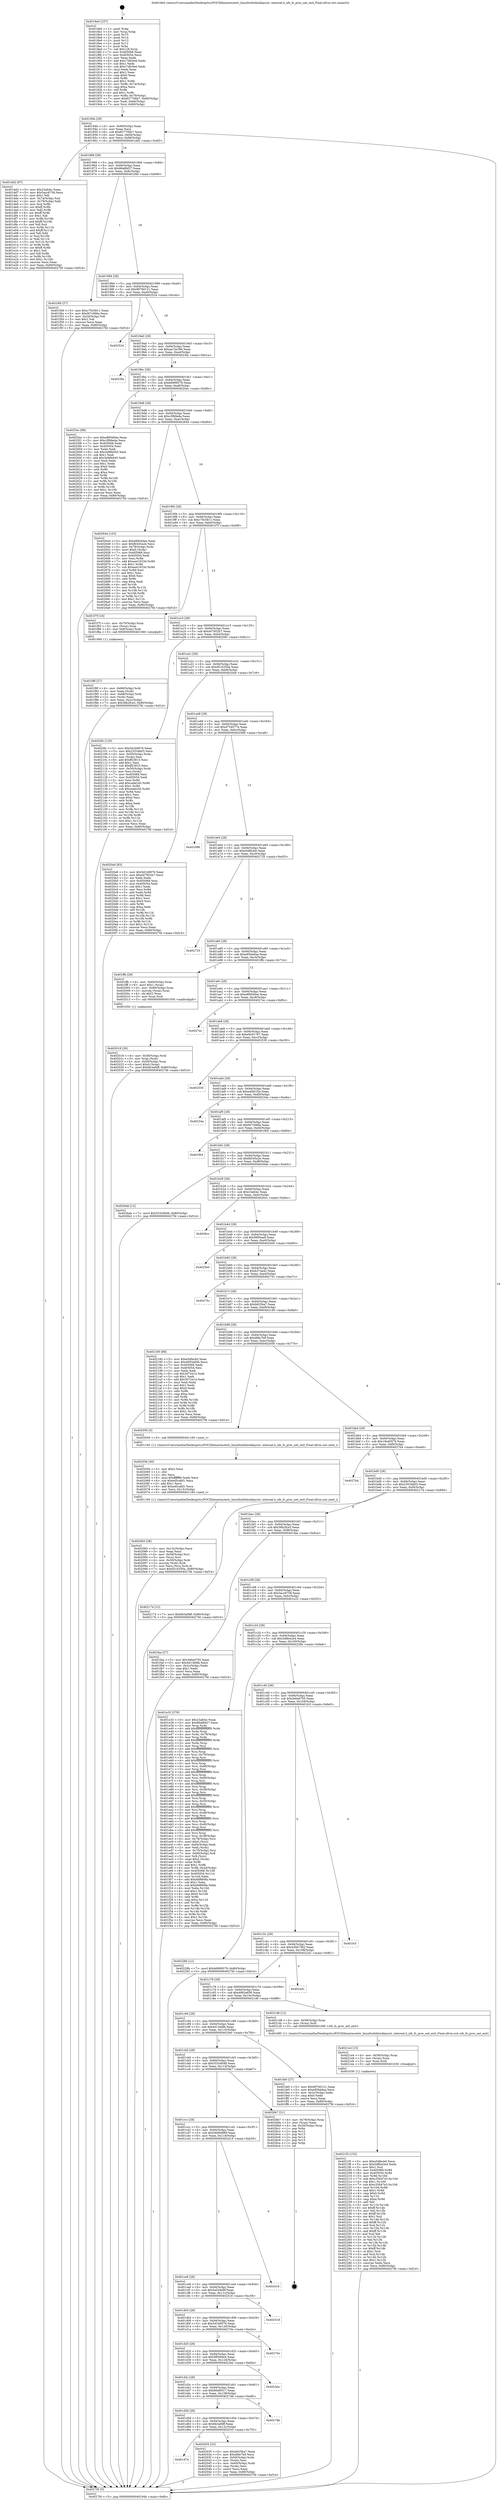 digraph "0x4018e0" {
  label = "0x4018e0 (/mnt/c/Users/mathe/Desktop/tcc/POCII/binaries/extr_linuxfsnfsblocklayout..internal.h_nfs_fs_proc_net_exit_Final-ollvm.out::main(0))"
  labelloc = "t"
  node[shape=record]

  Entry [label="",width=0.3,height=0.3,shape=circle,fillcolor=black,style=filled]
  "0x40194b" [label="{
     0x40194b [29]\l
     | [instrs]\l
     &nbsp;&nbsp;0x40194b \<+3\>: mov -0x80(%rbp),%eax\l
     &nbsp;&nbsp;0x40194e \<+2\>: mov %eax,%ecx\l
     &nbsp;&nbsp;0x401950 \<+6\>: sub $0x82770bb7,%ecx\l
     &nbsp;&nbsp;0x401956 \<+6\>: mov %eax,-0x94(%rbp)\l
     &nbsp;&nbsp;0x40195c \<+6\>: mov %ecx,-0x98(%rbp)\l
     &nbsp;&nbsp;0x401962 \<+6\>: je 0000000000401dd2 \<main+0x4f2\>\l
  }"]
  "0x401dd2" [label="{
     0x401dd2 [97]\l
     | [instrs]\l
     &nbsp;&nbsp;0x401dd2 \<+5\>: mov $0x23afcbc,%eax\l
     &nbsp;&nbsp;0x401dd7 \<+5\>: mov $0x3acc6758,%ecx\l
     &nbsp;&nbsp;0x401ddc \<+2\>: mov $0x1,%dl\l
     &nbsp;&nbsp;0x401dde \<+4\>: mov -0x7a(%rbp),%sil\l
     &nbsp;&nbsp;0x401de2 \<+4\>: mov -0x79(%rbp),%dil\l
     &nbsp;&nbsp;0x401de6 \<+3\>: mov %sil,%r8b\l
     &nbsp;&nbsp;0x401de9 \<+4\>: xor $0xff,%r8b\l
     &nbsp;&nbsp;0x401ded \<+3\>: mov %dil,%r9b\l
     &nbsp;&nbsp;0x401df0 \<+4\>: xor $0xff,%r9b\l
     &nbsp;&nbsp;0x401df4 \<+3\>: xor $0x1,%dl\l
     &nbsp;&nbsp;0x401df7 \<+3\>: mov %r8b,%r10b\l
     &nbsp;&nbsp;0x401dfa \<+4\>: and $0xff,%r10b\l
     &nbsp;&nbsp;0x401dfe \<+3\>: and %dl,%sil\l
     &nbsp;&nbsp;0x401e01 \<+3\>: mov %r9b,%r11b\l
     &nbsp;&nbsp;0x401e04 \<+4\>: and $0xff,%r11b\l
     &nbsp;&nbsp;0x401e08 \<+3\>: and %dl,%dil\l
     &nbsp;&nbsp;0x401e0b \<+3\>: or %sil,%r10b\l
     &nbsp;&nbsp;0x401e0e \<+3\>: or %dil,%r11b\l
     &nbsp;&nbsp;0x401e11 \<+3\>: xor %r11b,%r10b\l
     &nbsp;&nbsp;0x401e14 \<+3\>: or %r9b,%r8b\l
     &nbsp;&nbsp;0x401e17 \<+4\>: xor $0xff,%r8b\l
     &nbsp;&nbsp;0x401e1b \<+3\>: or $0x1,%dl\l
     &nbsp;&nbsp;0x401e1e \<+3\>: and %dl,%r8b\l
     &nbsp;&nbsp;0x401e21 \<+3\>: or %r8b,%r10b\l
     &nbsp;&nbsp;0x401e24 \<+4\>: test $0x1,%r10b\l
     &nbsp;&nbsp;0x401e28 \<+3\>: cmovne %ecx,%eax\l
     &nbsp;&nbsp;0x401e2b \<+3\>: mov %eax,-0x80(%rbp)\l
     &nbsp;&nbsp;0x401e2e \<+5\>: jmp 00000000004027fd \<main+0xf1d\>\l
  }"]
  "0x401968" [label="{
     0x401968 [28]\l
     | [instrs]\l
     &nbsp;&nbsp;0x401968 \<+5\>: jmp 000000000040196d \<main+0x8d\>\l
     &nbsp;&nbsp;0x40196d \<+6\>: mov -0x94(%rbp),%eax\l
     &nbsp;&nbsp;0x401973 \<+5\>: sub $0x86af6d27,%eax\l
     &nbsp;&nbsp;0x401978 \<+6\>: mov %eax,-0x9c(%rbp)\l
     &nbsp;&nbsp;0x40197e \<+6\>: je 0000000000401f49 \<main+0x669\>\l
  }"]
  "0x4027fd" [label="{
     0x4027fd [5]\l
     | [instrs]\l
     &nbsp;&nbsp;0x4027fd \<+5\>: jmp 000000000040194b \<main+0x6b\>\l
  }"]
  "0x4018e0" [label="{
     0x4018e0 [107]\l
     | [instrs]\l
     &nbsp;&nbsp;0x4018e0 \<+1\>: push %rbp\l
     &nbsp;&nbsp;0x4018e1 \<+3\>: mov %rsp,%rbp\l
     &nbsp;&nbsp;0x4018e4 \<+2\>: push %r15\l
     &nbsp;&nbsp;0x4018e6 \<+2\>: push %r14\l
     &nbsp;&nbsp;0x4018e8 \<+2\>: push %r13\l
     &nbsp;&nbsp;0x4018ea \<+2\>: push %r12\l
     &nbsp;&nbsp;0x4018ec \<+1\>: push %rbx\l
     &nbsp;&nbsp;0x4018ed \<+7\>: sub $0x128,%rsp\l
     &nbsp;&nbsp;0x4018f4 \<+7\>: mov 0x405068,%eax\l
     &nbsp;&nbsp;0x4018fb \<+7\>: mov 0x405054,%ecx\l
     &nbsp;&nbsp;0x401902 \<+2\>: mov %eax,%edx\l
     &nbsp;&nbsp;0x401904 \<+6\>: add $0xc7dfc0ed,%edx\l
     &nbsp;&nbsp;0x40190a \<+3\>: sub $0x1,%edx\l
     &nbsp;&nbsp;0x40190d \<+6\>: sub $0xc7dfc0ed,%edx\l
     &nbsp;&nbsp;0x401913 \<+3\>: imul %edx,%eax\l
     &nbsp;&nbsp;0x401916 \<+3\>: and $0x1,%eax\l
     &nbsp;&nbsp;0x401919 \<+3\>: cmp $0x0,%eax\l
     &nbsp;&nbsp;0x40191c \<+4\>: sete %r8b\l
     &nbsp;&nbsp;0x401920 \<+4\>: and $0x1,%r8b\l
     &nbsp;&nbsp;0x401924 \<+4\>: mov %r8b,-0x7a(%rbp)\l
     &nbsp;&nbsp;0x401928 \<+3\>: cmp $0xa,%ecx\l
     &nbsp;&nbsp;0x40192b \<+4\>: setl %r8b\l
     &nbsp;&nbsp;0x40192f \<+4\>: and $0x1,%r8b\l
     &nbsp;&nbsp;0x401933 \<+4\>: mov %r8b,-0x79(%rbp)\l
     &nbsp;&nbsp;0x401937 \<+7\>: movl $0x82770bb7,-0x80(%rbp)\l
     &nbsp;&nbsp;0x40193e \<+6\>: mov %edi,-0x84(%rbp)\l
     &nbsp;&nbsp;0x401944 \<+7\>: mov %rsi,-0x90(%rbp)\l
  }"]
  Exit [label="",width=0.3,height=0.3,shape=circle,fillcolor=black,style=filled,peripheries=2]
  "0x401f49" [label="{
     0x401f49 [27]\l
     | [instrs]\l
     &nbsp;&nbsp;0x401f49 \<+5\>: mov $0xc70c5811,%eax\l
     &nbsp;&nbsp;0x401f4e \<+5\>: mov $0xf47c066a,%ecx\l
     &nbsp;&nbsp;0x401f53 \<+3\>: mov -0x2d(%rbp),%dl\l
     &nbsp;&nbsp;0x401f56 \<+3\>: test $0x1,%dl\l
     &nbsp;&nbsp;0x401f59 \<+3\>: cmovne %ecx,%eax\l
     &nbsp;&nbsp;0x401f5c \<+3\>: mov %eax,-0x80(%rbp)\l
     &nbsp;&nbsp;0x401f5f \<+5\>: jmp 00000000004027fd \<main+0xf1d\>\l
  }"]
  "0x401984" [label="{
     0x401984 [28]\l
     | [instrs]\l
     &nbsp;&nbsp;0x401984 \<+5\>: jmp 0000000000401989 \<main+0xa9\>\l
     &nbsp;&nbsp;0x401989 \<+6\>: mov -0x94(%rbp),%eax\l
     &nbsp;&nbsp;0x40198f \<+5\>: sub $0x99760121,%eax\l
     &nbsp;&nbsp;0x401994 \<+6\>: mov %eax,-0xa0(%rbp)\l
     &nbsp;&nbsp;0x40199a \<+6\>: je 0000000000402524 \<main+0xc44\>\l
  }"]
  "0x4021f3" [label="{
     0x4021f3 [152]\l
     | [instrs]\l
     &nbsp;&nbsp;0x4021f3 \<+5\>: mov $0xe5dfecb0,%ecx\l
     &nbsp;&nbsp;0x4021f8 \<+5\>: mov $0x3d8b42e4,%edx\l
     &nbsp;&nbsp;0x4021fd \<+3\>: mov $0x1,%sil\l
     &nbsp;&nbsp;0x402200 \<+8\>: mov 0x405068,%r8d\l
     &nbsp;&nbsp;0x402208 \<+8\>: mov 0x405054,%r9d\l
     &nbsp;&nbsp;0x402210 \<+3\>: mov %r8d,%r10d\l
     &nbsp;&nbsp;0x402213 \<+7\>: add $0xc35647e3,%r10d\l
     &nbsp;&nbsp;0x40221a \<+4\>: sub $0x1,%r10d\l
     &nbsp;&nbsp;0x40221e \<+7\>: sub $0xc35647e3,%r10d\l
     &nbsp;&nbsp;0x402225 \<+4\>: imul %r10d,%r8d\l
     &nbsp;&nbsp;0x402229 \<+4\>: and $0x1,%r8d\l
     &nbsp;&nbsp;0x40222d \<+4\>: cmp $0x0,%r8d\l
     &nbsp;&nbsp;0x402231 \<+4\>: sete %r11b\l
     &nbsp;&nbsp;0x402235 \<+4\>: cmp $0xa,%r9d\l
     &nbsp;&nbsp;0x402239 \<+3\>: setl %bl\l
     &nbsp;&nbsp;0x40223c \<+3\>: mov %r11b,%r14b\l
     &nbsp;&nbsp;0x40223f \<+4\>: xor $0xff,%r14b\l
     &nbsp;&nbsp;0x402243 \<+3\>: mov %bl,%r15b\l
     &nbsp;&nbsp;0x402246 \<+4\>: xor $0xff,%r15b\l
     &nbsp;&nbsp;0x40224a \<+4\>: xor $0x1,%sil\l
     &nbsp;&nbsp;0x40224e \<+3\>: mov %r14b,%r12b\l
     &nbsp;&nbsp;0x402251 \<+4\>: and $0xff,%r12b\l
     &nbsp;&nbsp;0x402255 \<+3\>: and %sil,%r11b\l
     &nbsp;&nbsp;0x402258 \<+3\>: mov %r15b,%r13b\l
     &nbsp;&nbsp;0x40225b \<+4\>: and $0xff,%r13b\l
     &nbsp;&nbsp;0x40225f \<+3\>: and %sil,%bl\l
     &nbsp;&nbsp;0x402262 \<+3\>: or %r11b,%r12b\l
     &nbsp;&nbsp;0x402265 \<+3\>: or %bl,%r13b\l
     &nbsp;&nbsp;0x402268 \<+3\>: xor %r13b,%r12b\l
     &nbsp;&nbsp;0x40226b \<+3\>: or %r15b,%r14b\l
     &nbsp;&nbsp;0x40226e \<+4\>: xor $0xff,%r14b\l
     &nbsp;&nbsp;0x402272 \<+4\>: or $0x1,%sil\l
     &nbsp;&nbsp;0x402276 \<+3\>: and %sil,%r14b\l
     &nbsp;&nbsp;0x402279 \<+3\>: or %r14b,%r12b\l
     &nbsp;&nbsp;0x40227c \<+4\>: test $0x1,%r12b\l
     &nbsp;&nbsp;0x402280 \<+3\>: cmovne %edx,%ecx\l
     &nbsp;&nbsp;0x402283 \<+3\>: mov %ecx,-0x80(%rbp)\l
     &nbsp;&nbsp;0x402286 \<+5\>: jmp 00000000004027fd \<main+0xf1d\>\l
  }"]
  "0x402524" [label="{
     0x402524\l
  }", style=dashed]
  "0x4019a0" [label="{
     0x4019a0 [28]\l
     | [instrs]\l
     &nbsp;&nbsp;0x4019a0 \<+5\>: jmp 00000000004019a5 \<main+0xc5\>\l
     &nbsp;&nbsp;0x4019a5 \<+6\>: mov -0x94(%rbp),%eax\l
     &nbsp;&nbsp;0x4019ab \<+5\>: sub $0xaa15e39d,%eax\l
     &nbsp;&nbsp;0x4019b0 \<+6\>: mov %eax,-0xa4(%rbp)\l
     &nbsp;&nbsp;0x4019b6 \<+6\>: je 00000000004023fa \<main+0xb1a\>\l
  }"]
  "0x4021e4" [label="{
     0x4021e4 [15]\l
     | [instrs]\l
     &nbsp;&nbsp;0x4021e4 \<+4\>: mov -0x58(%rbp),%rax\l
     &nbsp;&nbsp;0x4021e8 \<+3\>: mov (%rax),%rax\l
     &nbsp;&nbsp;0x4021eb \<+3\>: mov %rax,%rdi\l
     &nbsp;&nbsp;0x4021ee \<+5\>: call 0000000000401030 \<free@plt\>\l
     | [calls]\l
     &nbsp;&nbsp;0x401030 \{1\} (unknown)\l
  }"]
  "0x4023fa" [label="{
     0x4023fa\l
  }", style=dashed]
  "0x4019bc" [label="{
     0x4019bc [28]\l
     | [instrs]\l
     &nbsp;&nbsp;0x4019bc \<+5\>: jmp 00000000004019c1 \<main+0xe1\>\l
     &nbsp;&nbsp;0x4019c1 \<+6\>: mov -0x94(%rbp),%eax\l
     &nbsp;&nbsp;0x4019c7 \<+5\>: sub $0xb6999579,%eax\l
     &nbsp;&nbsp;0x4019cc \<+6\>: mov %eax,-0xa8(%rbp)\l
     &nbsp;&nbsp;0x4019d2 \<+6\>: je 00000000004025ec \<main+0xd0c\>\l
  }"]
  "0x402083" [label="{
     0x402083 [38]\l
     | [instrs]\l
     &nbsp;&nbsp;0x402083 \<+6\>: mov -0x13c(%rbp),%ecx\l
     &nbsp;&nbsp;0x402089 \<+3\>: imul %eax,%ecx\l
     &nbsp;&nbsp;0x40208c \<+4\>: mov -0x58(%rbp),%rsi\l
     &nbsp;&nbsp;0x402090 \<+3\>: mov (%rsi),%rsi\l
     &nbsp;&nbsp;0x402093 \<+4\>: mov -0x50(%rbp),%rdi\l
     &nbsp;&nbsp;0x402097 \<+3\>: movslq (%rdi),%rdi\l
     &nbsp;&nbsp;0x40209a \<+3\>: mov %ecx,(%rsi,%rdi,4)\l
     &nbsp;&nbsp;0x40209d \<+7\>: movl $0xd516350a,-0x80(%rbp)\l
     &nbsp;&nbsp;0x4020a4 \<+5\>: jmp 00000000004027fd \<main+0xf1d\>\l
  }"]
  "0x4025ec" [label="{
     0x4025ec [88]\l
     | [instrs]\l
     &nbsp;&nbsp;0x4025ec \<+5\>: mov $0xe89040ee,%eax\l
     &nbsp;&nbsp;0x4025f1 \<+5\>: mov $0xc3fb9eda,%ecx\l
     &nbsp;&nbsp;0x4025f6 \<+7\>: mov 0x405068,%edx\l
     &nbsp;&nbsp;0x4025fd \<+7\>: mov 0x405054,%esi\l
     &nbsp;&nbsp;0x402604 \<+2\>: mov %edx,%edi\l
     &nbsp;&nbsp;0x402606 \<+6\>: sub $0x3e98b045,%edi\l
     &nbsp;&nbsp;0x40260c \<+3\>: sub $0x1,%edi\l
     &nbsp;&nbsp;0x40260f \<+6\>: add $0x3e98b045,%edi\l
     &nbsp;&nbsp;0x402615 \<+3\>: imul %edi,%edx\l
     &nbsp;&nbsp;0x402618 \<+3\>: and $0x1,%edx\l
     &nbsp;&nbsp;0x40261b \<+3\>: cmp $0x0,%edx\l
     &nbsp;&nbsp;0x40261e \<+4\>: sete %r8b\l
     &nbsp;&nbsp;0x402622 \<+3\>: cmp $0xa,%esi\l
     &nbsp;&nbsp;0x402625 \<+4\>: setl %r9b\l
     &nbsp;&nbsp;0x402629 \<+3\>: mov %r8b,%r10b\l
     &nbsp;&nbsp;0x40262c \<+3\>: and %r9b,%r10b\l
     &nbsp;&nbsp;0x40262f \<+3\>: xor %r9b,%r8b\l
     &nbsp;&nbsp;0x402632 \<+3\>: or %r8b,%r10b\l
     &nbsp;&nbsp;0x402635 \<+4\>: test $0x1,%r10b\l
     &nbsp;&nbsp;0x402639 \<+3\>: cmovne %ecx,%eax\l
     &nbsp;&nbsp;0x40263c \<+3\>: mov %eax,-0x80(%rbp)\l
     &nbsp;&nbsp;0x40263f \<+5\>: jmp 00000000004027fd \<main+0xf1d\>\l
  }"]
  "0x4019d8" [label="{
     0x4019d8 [28]\l
     | [instrs]\l
     &nbsp;&nbsp;0x4019d8 \<+5\>: jmp 00000000004019dd \<main+0xfd\>\l
     &nbsp;&nbsp;0x4019dd \<+6\>: mov -0x94(%rbp),%eax\l
     &nbsp;&nbsp;0x4019e3 \<+5\>: sub $0xc3fb9eda,%eax\l
     &nbsp;&nbsp;0x4019e8 \<+6\>: mov %eax,-0xac(%rbp)\l
     &nbsp;&nbsp;0x4019ee \<+6\>: je 0000000000402644 \<main+0xd64\>\l
  }"]
  "0x40205b" [label="{
     0x40205b [40]\l
     | [instrs]\l
     &nbsp;&nbsp;0x40205b \<+5\>: mov $0x2,%ecx\l
     &nbsp;&nbsp;0x402060 \<+1\>: cltd\l
     &nbsp;&nbsp;0x402061 \<+2\>: idiv %ecx\l
     &nbsp;&nbsp;0x402063 \<+6\>: imul $0xfffffffe,%edx,%ecx\l
     &nbsp;&nbsp;0x402069 \<+6\>: sub $0xed5cabf1,%ecx\l
     &nbsp;&nbsp;0x40206f \<+3\>: add $0x1,%ecx\l
     &nbsp;&nbsp;0x402072 \<+6\>: add $0xed5cabf1,%ecx\l
     &nbsp;&nbsp;0x402078 \<+6\>: mov %ecx,-0x13c(%rbp)\l
     &nbsp;&nbsp;0x40207e \<+5\>: call 0000000000401160 \<next_i\>\l
     | [calls]\l
     &nbsp;&nbsp;0x401160 \{1\} (/mnt/c/Users/mathe/Desktop/tcc/POCII/binaries/extr_linuxfsnfsblocklayout..internal.h_nfs_fs_proc_net_exit_Final-ollvm.out::next_i)\l
  }"]
  "0x402644" [label="{
     0x402644 [103]\l
     | [instrs]\l
     &nbsp;&nbsp;0x402644 \<+5\>: mov $0xe89040ee,%eax\l
     &nbsp;&nbsp;0x402649 \<+5\>: mov $0xfb545a2e,%ecx\l
     &nbsp;&nbsp;0x40264e \<+4\>: mov -0x78(%rbp),%rdx\l
     &nbsp;&nbsp;0x402652 \<+6\>: movl $0x0,(%rdx)\l
     &nbsp;&nbsp;0x402658 \<+7\>: mov 0x405068,%esi\l
     &nbsp;&nbsp;0x40265f \<+7\>: mov 0x405054,%edi\l
     &nbsp;&nbsp;0x402666 \<+3\>: mov %esi,%r8d\l
     &nbsp;&nbsp;0x402669 \<+7\>: add $0xee41633d,%r8d\l
     &nbsp;&nbsp;0x402670 \<+4\>: sub $0x1,%r8d\l
     &nbsp;&nbsp;0x402674 \<+7\>: sub $0xee41633d,%r8d\l
     &nbsp;&nbsp;0x40267b \<+4\>: imul %r8d,%esi\l
     &nbsp;&nbsp;0x40267f \<+3\>: and $0x1,%esi\l
     &nbsp;&nbsp;0x402682 \<+3\>: cmp $0x0,%esi\l
     &nbsp;&nbsp;0x402685 \<+4\>: sete %r9b\l
     &nbsp;&nbsp;0x402689 \<+3\>: cmp $0xa,%edi\l
     &nbsp;&nbsp;0x40268c \<+4\>: setl %r10b\l
     &nbsp;&nbsp;0x402690 \<+3\>: mov %r9b,%r11b\l
     &nbsp;&nbsp;0x402693 \<+3\>: and %r10b,%r11b\l
     &nbsp;&nbsp;0x402696 \<+3\>: xor %r10b,%r9b\l
     &nbsp;&nbsp;0x402699 \<+3\>: or %r9b,%r11b\l
     &nbsp;&nbsp;0x40269c \<+4\>: test $0x1,%r11b\l
     &nbsp;&nbsp;0x4026a0 \<+3\>: cmovne %ecx,%eax\l
     &nbsp;&nbsp;0x4026a3 \<+3\>: mov %eax,-0x80(%rbp)\l
     &nbsp;&nbsp;0x4026a6 \<+5\>: jmp 00000000004027fd \<main+0xf1d\>\l
  }"]
  "0x4019f4" [label="{
     0x4019f4 [28]\l
     | [instrs]\l
     &nbsp;&nbsp;0x4019f4 \<+5\>: jmp 00000000004019f9 \<main+0x119\>\l
     &nbsp;&nbsp;0x4019f9 \<+6\>: mov -0x94(%rbp),%eax\l
     &nbsp;&nbsp;0x4019ff \<+5\>: sub $0xc70c5811,%eax\l
     &nbsp;&nbsp;0x401a04 \<+6\>: mov %eax,-0xb0(%rbp)\l
     &nbsp;&nbsp;0x401a0a \<+6\>: je 0000000000401f7f \<main+0x69f\>\l
  }"]
  "0x401d74" [label="{
     0x401d74\l
  }", style=dashed]
  "0x401f7f" [label="{
     0x401f7f [16]\l
     | [instrs]\l
     &nbsp;&nbsp;0x401f7f \<+4\>: mov -0x70(%rbp),%rax\l
     &nbsp;&nbsp;0x401f83 \<+3\>: mov (%rax),%rax\l
     &nbsp;&nbsp;0x401f86 \<+4\>: mov 0x8(%rax),%rdi\l
     &nbsp;&nbsp;0x401f8a \<+5\>: call 0000000000401060 \<atoi@plt\>\l
     | [calls]\l
     &nbsp;&nbsp;0x401060 \{1\} (unknown)\l
  }"]
  "0x401a10" [label="{
     0x401a10 [28]\l
     | [instrs]\l
     &nbsp;&nbsp;0x401a10 \<+5\>: jmp 0000000000401a15 \<main+0x135\>\l
     &nbsp;&nbsp;0x401a15 \<+6\>: mov -0x94(%rbp),%eax\l
     &nbsp;&nbsp;0x401a1b \<+5\>: sub $0xd47952b7,%eax\l
     &nbsp;&nbsp;0x401a20 \<+6\>: mov %eax,-0xb4(%rbp)\l
     &nbsp;&nbsp;0x401a26 \<+6\>: je 00000000004020fc \<main+0x81c\>\l
  }"]
  "0x402035" [label="{
     0x402035 [33]\l
     | [instrs]\l
     &nbsp;&nbsp;0x402035 \<+5\>: mov $0xb625ba7,%eax\l
     &nbsp;&nbsp;0x40203a \<+5\>: mov $0xdfde7b9,%ecx\l
     &nbsp;&nbsp;0x40203f \<+4\>: mov -0x50(%rbp),%rdx\l
     &nbsp;&nbsp;0x402043 \<+2\>: mov (%rdx),%esi\l
     &nbsp;&nbsp;0x402045 \<+4\>: mov -0x60(%rbp),%rdx\l
     &nbsp;&nbsp;0x402049 \<+2\>: cmp (%rdx),%esi\l
     &nbsp;&nbsp;0x40204b \<+3\>: cmovl %ecx,%eax\l
     &nbsp;&nbsp;0x40204e \<+3\>: mov %eax,-0x80(%rbp)\l
     &nbsp;&nbsp;0x402051 \<+5\>: jmp 00000000004027fd \<main+0xf1d\>\l
  }"]
  "0x4020fc" [label="{
     0x4020fc [120]\l
     | [instrs]\l
     &nbsp;&nbsp;0x4020fc \<+5\>: mov $0x5d1b9976,%eax\l
     &nbsp;&nbsp;0x402101 \<+5\>: mov $0x23534b03,%ecx\l
     &nbsp;&nbsp;0x402106 \<+4\>: mov -0x50(%rbp),%rdx\l
     &nbsp;&nbsp;0x40210a \<+2\>: mov (%rdx),%esi\l
     &nbsp;&nbsp;0x40210c \<+6\>: add $0xff23815,%esi\l
     &nbsp;&nbsp;0x402112 \<+3\>: add $0x1,%esi\l
     &nbsp;&nbsp;0x402115 \<+6\>: sub $0xff23815,%esi\l
     &nbsp;&nbsp;0x40211b \<+4\>: mov -0x50(%rbp),%rdx\l
     &nbsp;&nbsp;0x40211f \<+2\>: mov %esi,(%rdx)\l
     &nbsp;&nbsp;0x402121 \<+7\>: mov 0x405068,%esi\l
     &nbsp;&nbsp;0x402128 \<+7\>: mov 0x405054,%edi\l
     &nbsp;&nbsp;0x40212f \<+3\>: mov %esi,%r8d\l
     &nbsp;&nbsp;0x402132 \<+7\>: add $0xcede245,%r8d\l
     &nbsp;&nbsp;0x402139 \<+4\>: sub $0x1,%r8d\l
     &nbsp;&nbsp;0x40213d \<+7\>: sub $0xcede245,%r8d\l
     &nbsp;&nbsp;0x402144 \<+4\>: imul %r8d,%esi\l
     &nbsp;&nbsp;0x402148 \<+3\>: and $0x1,%esi\l
     &nbsp;&nbsp;0x40214b \<+3\>: cmp $0x0,%esi\l
     &nbsp;&nbsp;0x40214e \<+4\>: sete %r9b\l
     &nbsp;&nbsp;0x402152 \<+3\>: cmp $0xa,%edi\l
     &nbsp;&nbsp;0x402155 \<+4\>: setl %r10b\l
     &nbsp;&nbsp;0x402159 \<+3\>: mov %r9b,%r11b\l
     &nbsp;&nbsp;0x40215c \<+3\>: and %r10b,%r11b\l
     &nbsp;&nbsp;0x40215f \<+3\>: xor %r10b,%r9b\l
     &nbsp;&nbsp;0x402162 \<+3\>: or %r9b,%r11b\l
     &nbsp;&nbsp;0x402165 \<+4\>: test $0x1,%r11b\l
     &nbsp;&nbsp;0x402169 \<+3\>: cmovne %ecx,%eax\l
     &nbsp;&nbsp;0x40216c \<+3\>: mov %eax,-0x80(%rbp)\l
     &nbsp;&nbsp;0x40216f \<+5\>: jmp 00000000004027fd \<main+0xf1d\>\l
  }"]
  "0x401a2c" [label="{
     0x401a2c [28]\l
     | [instrs]\l
     &nbsp;&nbsp;0x401a2c \<+5\>: jmp 0000000000401a31 \<main+0x151\>\l
     &nbsp;&nbsp;0x401a31 \<+6\>: mov -0x94(%rbp),%eax\l
     &nbsp;&nbsp;0x401a37 \<+5\>: sub $0xd516350a,%eax\l
     &nbsp;&nbsp;0x401a3c \<+6\>: mov %eax,-0xb8(%rbp)\l
     &nbsp;&nbsp;0x401a42 \<+6\>: je 00000000004020a9 \<main+0x7c9\>\l
  }"]
  "0x401d58" [label="{
     0x401d58 [28]\l
     | [instrs]\l
     &nbsp;&nbsp;0x401d58 \<+5\>: jmp 0000000000401d5d \<main+0x47d\>\l
     &nbsp;&nbsp;0x401d5d \<+6\>: mov -0x94(%rbp),%eax\l
     &nbsp;&nbsp;0x401d63 \<+5\>: sub $0x6b3af4ff,%eax\l
     &nbsp;&nbsp;0x401d68 \<+6\>: mov %eax,-0x12c(%rbp)\l
     &nbsp;&nbsp;0x401d6e \<+6\>: je 0000000000402035 \<main+0x755\>\l
  }"]
  "0x4020a9" [label="{
     0x4020a9 [83]\l
     | [instrs]\l
     &nbsp;&nbsp;0x4020a9 \<+5\>: mov $0x5d1b9976,%eax\l
     &nbsp;&nbsp;0x4020ae \<+5\>: mov $0xd47952b7,%ecx\l
     &nbsp;&nbsp;0x4020b3 \<+2\>: xor %edx,%edx\l
     &nbsp;&nbsp;0x4020b5 \<+7\>: mov 0x405068,%esi\l
     &nbsp;&nbsp;0x4020bc \<+7\>: mov 0x405054,%edi\l
     &nbsp;&nbsp;0x4020c3 \<+3\>: sub $0x1,%edx\l
     &nbsp;&nbsp;0x4020c6 \<+3\>: mov %esi,%r8d\l
     &nbsp;&nbsp;0x4020c9 \<+3\>: add %edx,%r8d\l
     &nbsp;&nbsp;0x4020cc \<+4\>: imul %r8d,%esi\l
     &nbsp;&nbsp;0x4020d0 \<+3\>: and $0x1,%esi\l
     &nbsp;&nbsp;0x4020d3 \<+3\>: cmp $0x0,%esi\l
     &nbsp;&nbsp;0x4020d6 \<+4\>: sete %r9b\l
     &nbsp;&nbsp;0x4020da \<+3\>: cmp $0xa,%edi\l
     &nbsp;&nbsp;0x4020dd \<+4\>: setl %r10b\l
     &nbsp;&nbsp;0x4020e1 \<+3\>: mov %r9b,%r11b\l
     &nbsp;&nbsp;0x4020e4 \<+3\>: and %r10b,%r11b\l
     &nbsp;&nbsp;0x4020e7 \<+3\>: xor %r10b,%r9b\l
     &nbsp;&nbsp;0x4020ea \<+3\>: or %r9b,%r11b\l
     &nbsp;&nbsp;0x4020ed \<+4\>: test $0x1,%r11b\l
     &nbsp;&nbsp;0x4020f1 \<+3\>: cmovne %ecx,%eax\l
     &nbsp;&nbsp;0x4020f4 \<+3\>: mov %eax,-0x80(%rbp)\l
     &nbsp;&nbsp;0x4020f7 \<+5\>: jmp 00000000004027fd \<main+0xf1d\>\l
  }"]
  "0x401a48" [label="{
     0x401a48 [28]\l
     | [instrs]\l
     &nbsp;&nbsp;0x401a48 \<+5\>: jmp 0000000000401a4d \<main+0x16d\>\l
     &nbsp;&nbsp;0x401a4d \<+6\>: mov -0x94(%rbp),%eax\l
     &nbsp;&nbsp;0x401a53 \<+5\>: sub $0xd754077e,%eax\l
     &nbsp;&nbsp;0x401a58 \<+6\>: mov %eax,-0xbc(%rbp)\l
     &nbsp;&nbsp;0x401a5e \<+6\>: je 0000000000402588 \<main+0xca8\>\l
  }"]
  "0x4027db" [label="{
     0x4027db\l
  }", style=dashed]
  "0x402588" [label="{
     0x402588\l
  }", style=dashed]
  "0x401a64" [label="{
     0x401a64 [28]\l
     | [instrs]\l
     &nbsp;&nbsp;0x401a64 \<+5\>: jmp 0000000000401a69 \<main+0x189\>\l
     &nbsp;&nbsp;0x401a69 \<+6\>: mov -0x94(%rbp),%eax\l
     &nbsp;&nbsp;0x401a6f \<+5\>: sub $0xe5dfecb0,%eax\l
     &nbsp;&nbsp;0x401a74 \<+6\>: mov %eax,-0xc0(%rbp)\l
     &nbsp;&nbsp;0x401a7a \<+6\>: je 0000000000402735 \<main+0xe55\>\l
  }"]
  "0x401d3c" [label="{
     0x401d3c [28]\l
     | [instrs]\l
     &nbsp;&nbsp;0x401d3c \<+5\>: jmp 0000000000401d41 \<main+0x461\>\l
     &nbsp;&nbsp;0x401d41 \<+6\>: mov -0x94(%rbp),%eax\l
     &nbsp;&nbsp;0x401d47 \<+5\>: sub $0x66ef0017,%eax\l
     &nbsp;&nbsp;0x401d4c \<+6\>: mov %eax,-0x128(%rbp)\l
     &nbsp;&nbsp;0x401d52 \<+6\>: je 00000000004027db \<main+0xefb\>\l
  }"]
  "0x402735" [label="{
     0x402735\l
  }", style=dashed]
  "0x401a80" [label="{
     0x401a80 [28]\l
     | [instrs]\l
     &nbsp;&nbsp;0x401a80 \<+5\>: jmp 0000000000401a85 \<main+0x1a5\>\l
     &nbsp;&nbsp;0x401a85 \<+6\>: mov -0x94(%rbp),%eax\l
     &nbsp;&nbsp;0x401a8b \<+5\>: sub $0xe85bd4aa,%eax\l
     &nbsp;&nbsp;0x401a90 \<+6\>: mov %eax,-0xc4(%rbp)\l
     &nbsp;&nbsp;0x401a96 \<+6\>: je 0000000000401ffb \<main+0x71b\>\l
  }"]
  "0x4023ee" [label="{
     0x4023ee\l
  }", style=dashed]
  "0x401ffb" [label="{
     0x401ffb [29]\l
     | [instrs]\l
     &nbsp;&nbsp;0x401ffb \<+4\>: mov -0x60(%rbp),%rax\l
     &nbsp;&nbsp;0x401fff \<+6\>: movl $0x1,(%rax)\l
     &nbsp;&nbsp;0x402005 \<+4\>: mov -0x60(%rbp),%rax\l
     &nbsp;&nbsp;0x402009 \<+3\>: movslq (%rax),%rax\l
     &nbsp;&nbsp;0x40200c \<+4\>: shl $0x2,%rax\l
     &nbsp;&nbsp;0x402010 \<+3\>: mov %rax,%rdi\l
     &nbsp;&nbsp;0x402013 \<+5\>: call 0000000000401050 \<malloc@plt\>\l
     | [calls]\l
     &nbsp;&nbsp;0x401050 \{1\} (unknown)\l
  }"]
  "0x401a9c" [label="{
     0x401a9c [28]\l
     | [instrs]\l
     &nbsp;&nbsp;0x401a9c \<+5\>: jmp 0000000000401aa1 \<main+0x1c1\>\l
     &nbsp;&nbsp;0x401aa1 \<+6\>: mov -0x94(%rbp),%eax\l
     &nbsp;&nbsp;0x401aa7 \<+5\>: sub $0xe89040ee,%eax\l
     &nbsp;&nbsp;0x401aac \<+6\>: mov %eax,-0xc8(%rbp)\l
     &nbsp;&nbsp;0x401ab2 \<+6\>: je 00000000004027ec \<main+0xf0c\>\l
  }"]
  "0x401d20" [label="{
     0x401d20 [28]\l
     | [instrs]\l
     &nbsp;&nbsp;0x401d20 \<+5\>: jmp 0000000000401d25 \<main+0x445\>\l
     &nbsp;&nbsp;0x401d25 \<+6\>: mov -0x94(%rbp),%eax\l
     &nbsp;&nbsp;0x401d2b \<+5\>: sub $0x5f6566e4,%eax\l
     &nbsp;&nbsp;0x401d30 \<+6\>: mov %eax,-0x124(%rbp)\l
     &nbsp;&nbsp;0x401d36 \<+6\>: je 00000000004023ee \<main+0xb0e\>\l
  }"]
  "0x4027ec" [label="{
     0x4027ec\l
  }", style=dashed]
  "0x401ab8" [label="{
     0x401ab8 [28]\l
     | [instrs]\l
     &nbsp;&nbsp;0x401ab8 \<+5\>: jmp 0000000000401abd \<main+0x1dd\>\l
     &nbsp;&nbsp;0x401abd \<+6\>: mov -0x94(%rbp),%eax\l
     &nbsp;&nbsp;0x401ac3 \<+5\>: sub $0xe9c91767,%eax\l
     &nbsp;&nbsp;0x401ac8 \<+6\>: mov %eax,-0xcc(%rbp)\l
     &nbsp;&nbsp;0x401ace \<+6\>: je 0000000000402530 \<main+0xc50\>\l
  }"]
  "0x40270e" [label="{
     0x40270e\l
  }", style=dashed]
  "0x402530" [label="{
     0x402530\l
  }", style=dashed]
  "0x401ad4" [label="{
     0x401ad4 [28]\l
     | [instrs]\l
     &nbsp;&nbsp;0x401ad4 \<+5\>: jmp 0000000000401ad9 \<main+0x1f9\>\l
     &nbsp;&nbsp;0x401ad9 \<+6\>: mov -0x94(%rbp),%eax\l
     &nbsp;&nbsp;0x401adf \<+5\>: sub $0xedd81f2e,%eax\l
     &nbsp;&nbsp;0x401ae4 \<+6\>: mov %eax,-0xd0(%rbp)\l
     &nbsp;&nbsp;0x401aea \<+6\>: je 000000000040234a \<main+0xa6a\>\l
  }"]
  "0x401d04" [label="{
     0x401d04 [28]\l
     | [instrs]\l
     &nbsp;&nbsp;0x401d04 \<+5\>: jmp 0000000000401d09 \<main+0x429\>\l
     &nbsp;&nbsp;0x401d09 \<+6\>: mov -0x94(%rbp),%eax\l
     &nbsp;&nbsp;0x401d0f \<+5\>: sub $0x5d1b9976,%eax\l
     &nbsp;&nbsp;0x401d14 \<+6\>: mov %eax,-0x120(%rbp)\l
     &nbsp;&nbsp;0x401d1a \<+6\>: je 000000000040270e \<main+0xe2e\>\l
  }"]
  "0x40234a" [label="{
     0x40234a\l
  }", style=dashed]
  "0x401af0" [label="{
     0x401af0 [28]\l
     | [instrs]\l
     &nbsp;&nbsp;0x401af0 \<+5\>: jmp 0000000000401af5 \<main+0x215\>\l
     &nbsp;&nbsp;0x401af5 \<+6\>: mov -0x94(%rbp),%eax\l
     &nbsp;&nbsp;0x401afb \<+5\>: sub $0xf47c066a,%eax\l
     &nbsp;&nbsp;0x401b00 \<+6\>: mov %eax,-0xd4(%rbp)\l
     &nbsp;&nbsp;0x401b06 \<+6\>: je 0000000000401f64 \<main+0x684\>\l
  }"]
  "0x402518" [label="{
     0x402518\l
  }", style=dashed]
  "0x401f64" [label="{
     0x401f64\l
  }", style=dashed]
  "0x401b0c" [label="{
     0x401b0c [28]\l
     | [instrs]\l
     &nbsp;&nbsp;0x401b0c \<+5\>: jmp 0000000000401b11 \<main+0x231\>\l
     &nbsp;&nbsp;0x401b11 \<+6\>: mov -0x94(%rbp),%eax\l
     &nbsp;&nbsp;0x401b17 \<+5\>: sub $0xfb545a2e,%eax\l
     &nbsp;&nbsp;0x401b1c \<+6\>: mov %eax,-0xd8(%rbp)\l
     &nbsp;&nbsp;0x401b22 \<+6\>: je 00000000004026ab \<main+0xdcb\>\l
  }"]
  "0x401ce8" [label="{
     0x401ce8 [28]\l
     | [instrs]\l
     &nbsp;&nbsp;0x401ce8 \<+5\>: jmp 0000000000401ced \<main+0x40d\>\l
     &nbsp;&nbsp;0x401ced \<+6\>: mov -0x94(%rbp),%eax\l
     &nbsp;&nbsp;0x401cf3 \<+5\>: sub $0x5a026d9f,%eax\l
     &nbsp;&nbsp;0x401cf8 \<+6\>: mov %eax,-0x11c(%rbp)\l
     &nbsp;&nbsp;0x401cfe \<+6\>: je 0000000000402518 \<main+0xc38\>\l
  }"]
  "0x4026ab" [label="{
     0x4026ab [12]\l
     | [instrs]\l
     &nbsp;&nbsp;0x4026ab \<+7\>: movl $0x553c0648,-0x80(%rbp)\l
     &nbsp;&nbsp;0x4026b2 \<+5\>: jmp 00000000004027fd \<main+0xf1d\>\l
  }"]
  "0x401b28" [label="{
     0x401b28 [28]\l
     | [instrs]\l
     &nbsp;&nbsp;0x401b28 \<+5\>: jmp 0000000000401b2d \<main+0x24d\>\l
     &nbsp;&nbsp;0x401b2d \<+6\>: mov -0x94(%rbp),%eax\l
     &nbsp;&nbsp;0x401b33 \<+5\>: sub $0x23afcbc,%eax\l
     &nbsp;&nbsp;0x401b38 \<+6\>: mov %eax,-0xdc(%rbp)\l
     &nbsp;&nbsp;0x401b3e \<+6\>: je 00000000004026cc \<main+0xdec\>\l
  }"]
  "0x402419" [label="{
     0x402419\l
  }", style=dashed]
  "0x4026cc" [label="{
     0x4026cc\l
  }", style=dashed]
  "0x401b44" [label="{
     0x401b44 [28]\l
     | [instrs]\l
     &nbsp;&nbsp;0x401b44 \<+5\>: jmp 0000000000401b49 \<main+0x269\>\l
     &nbsp;&nbsp;0x401b49 \<+6\>: mov -0x94(%rbp),%eax\l
     &nbsp;&nbsp;0x401b4f \<+5\>: sub $0x9995aa9,%eax\l
     &nbsp;&nbsp;0x401b54 \<+6\>: mov %eax,-0xe0(%rbp)\l
     &nbsp;&nbsp;0x401b5a \<+6\>: je 00000000004025e0 \<main+0xd00\>\l
  }"]
  "0x401ccc" [label="{
     0x401ccc [28]\l
     | [instrs]\l
     &nbsp;&nbsp;0x401ccc \<+5\>: jmp 0000000000401cd1 \<main+0x3f1\>\l
     &nbsp;&nbsp;0x401cd1 \<+6\>: mov -0x94(%rbp),%eax\l
     &nbsp;&nbsp;0x401cd7 \<+5\>: sub $0x56d94889,%eax\l
     &nbsp;&nbsp;0x401cdc \<+6\>: mov %eax,-0x118(%rbp)\l
     &nbsp;&nbsp;0x401ce2 \<+6\>: je 0000000000402419 \<main+0xb39\>\l
  }"]
  "0x4025e0" [label="{
     0x4025e0\l
  }", style=dashed]
  "0x401b60" [label="{
     0x401b60 [28]\l
     | [instrs]\l
     &nbsp;&nbsp;0x401b60 \<+5\>: jmp 0000000000401b65 \<main+0x285\>\l
     &nbsp;&nbsp;0x401b65 \<+6\>: mov -0x94(%rbp),%eax\l
     &nbsp;&nbsp;0x401b6b \<+5\>: sub $0xb374a42,%eax\l
     &nbsp;&nbsp;0x401b70 \<+6\>: mov %eax,-0xe4(%rbp)\l
     &nbsp;&nbsp;0x401b76 \<+6\>: je 000000000040275c \<main+0xe7c\>\l
  }"]
  "0x4026b7" [label="{
     0x4026b7 [21]\l
     | [instrs]\l
     &nbsp;&nbsp;0x4026b7 \<+4\>: mov -0x78(%rbp),%rax\l
     &nbsp;&nbsp;0x4026bb \<+2\>: mov (%rax),%eax\l
     &nbsp;&nbsp;0x4026bd \<+4\>: lea -0x28(%rbp),%rsp\l
     &nbsp;&nbsp;0x4026c1 \<+1\>: pop %rbx\l
     &nbsp;&nbsp;0x4026c2 \<+2\>: pop %r12\l
     &nbsp;&nbsp;0x4026c4 \<+2\>: pop %r13\l
     &nbsp;&nbsp;0x4026c6 \<+2\>: pop %r14\l
     &nbsp;&nbsp;0x4026c8 \<+2\>: pop %r15\l
     &nbsp;&nbsp;0x4026ca \<+1\>: pop %rbp\l
     &nbsp;&nbsp;0x4026cb \<+1\>: ret\l
  }"]
  "0x40275c" [label="{
     0x40275c\l
  }", style=dashed]
  "0x401b7c" [label="{
     0x401b7c [28]\l
     | [instrs]\l
     &nbsp;&nbsp;0x401b7c \<+5\>: jmp 0000000000401b81 \<main+0x2a1\>\l
     &nbsp;&nbsp;0x401b81 \<+6\>: mov -0x94(%rbp),%eax\l
     &nbsp;&nbsp;0x401b87 \<+5\>: sub $0xb625ba7,%eax\l
     &nbsp;&nbsp;0x401b8c \<+6\>: mov %eax,-0xe8(%rbp)\l
     &nbsp;&nbsp;0x401b92 \<+6\>: je 0000000000402180 \<main+0x8a0\>\l
  }"]
  "0x402018" [label="{
     0x402018 [29]\l
     | [instrs]\l
     &nbsp;&nbsp;0x402018 \<+4\>: mov -0x58(%rbp),%rdi\l
     &nbsp;&nbsp;0x40201c \<+3\>: mov %rax,(%rdi)\l
     &nbsp;&nbsp;0x40201f \<+4\>: mov -0x50(%rbp),%rax\l
     &nbsp;&nbsp;0x402023 \<+6\>: movl $0x0,(%rax)\l
     &nbsp;&nbsp;0x402029 \<+7\>: movl $0x6b3af4ff,-0x80(%rbp)\l
     &nbsp;&nbsp;0x402030 \<+5\>: jmp 00000000004027fd \<main+0xf1d\>\l
  }"]
  "0x402180" [label="{
     0x402180 [88]\l
     | [instrs]\l
     &nbsp;&nbsp;0x402180 \<+5\>: mov $0xe5dfecb0,%eax\l
     &nbsp;&nbsp;0x402185 \<+5\>: mov $0x4993a656,%ecx\l
     &nbsp;&nbsp;0x40218a \<+7\>: mov 0x405068,%edx\l
     &nbsp;&nbsp;0x402191 \<+7\>: mov 0x405054,%esi\l
     &nbsp;&nbsp;0x402198 \<+2\>: mov %edx,%edi\l
     &nbsp;&nbsp;0x40219a \<+6\>: sub $0x3072e14,%edi\l
     &nbsp;&nbsp;0x4021a0 \<+3\>: sub $0x1,%edi\l
     &nbsp;&nbsp;0x4021a3 \<+6\>: add $0x3072e14,%edi\l
     &nbsp;&nbsp;0x4021a9 \<+3\>: imul %edi,%edx\l
     &nbsp;&nbsp;0x4021ac \<+3\>: and $0x1,%edx\l
     &nbsp;&nbsp;0x4021af \<+3\>: cmp $0x0,%edx\l
     &nbsp;&nbsp;0x4021b2 \<+4\>: sete %r8b\l
     &nbsp;&nbsp;0x4021b6 \<+3\>: cmp $0xa,%esi\l
     &nbsp;&nbsp;0x4021b9 \<+4\>: setl %r9b\l
     &nbsp;&nbsp;0x4021bd \<+3\>: mov %r8b,%r10b\l
     &nbsp;&nbsp;0x4021c0 \<+3\>: and %r9b,%r10b\l
     &nbsp;&nbsp;0x4021c3 \<+3\>: xor %r9b,%r8b\l
     &nbsp;&nbsp;0x4021c6 \<+3\>: or %r8b,%r10b\l
     &nbsp;&nbsp;0x4021c9 \<+4\>: test $0x1,%r10b\l
     &nbsp;&nbsp;0x4021cd \<+3\>: cmovne %ecx,%eax\l
     &nbsp;&nbsp;0x4021d0 \<+3\>: mov %eax,-0x80(%rbp)\l
     &nbsp;&nbsp;0x4021d3 \<+5\>: jmp 00000000004027fd \<main+0xf1d\>\l
  }"]
  "0x401b98" [label="{
     0x401b98 [28]\l
     | [instrs]\l
     &nbsp;&nbsp;0x401b98 \<+5\>: jmp 0000000000401b9d \<main+0x2bd\>\l
     &nbsp;&nbsp;0x401b9d \<+6\>: mov -0x94(%rbp),%eax\l
     &nbsp;&nbsp;0x401ba3 \<+5\>: sub $0xdfde7b9,%eax\l
     &nbsp;&nbsp;0x401ba8 \<+6\>: mov %eax,-0xec(%rbp)\l
     &nbsp;&nbsp;0x401bae \<+6\>: je 0000000000402056 \<main+0x776\>\l
  }"]
  "0x401cb0" [label="{
     0x401cb0 [28]\l
     | [instrs]\l
     &nbsp;&nbsp;0x401cb0 \<+5\>: jmp 0000000000401cb5 \<main+0x3d5\>\l
     &nbsp;&nbsp;0x401cb5 \<+6\>: mov -0x94(%rbp),%eax\l
     &nbsp;&nbsp;0x401cbb \<+5\>: sub $0x553c0648,%eax\l
     &nbsp;&nbsp;0x401cc0 \<+6\>: mov %eax,-0x114(%rbp)\l
     &nbsp;&nbsp;0x401cc6 \<+6\>: je 00000000004026b7 \<main+0xdd7\>\l
  }"]
  "0x402056" [label="{
     0x402056 [5]\l
     | [instrs]\l
     &nbsp;&nbsp;0x402056 \<+5\>: call 0000000000401160 \<next_i\>\l
     | [calls]\l
     &nbsp;&nbsp;0x401160 \{1\} (/mnt/c/Users/mathe/Desktop/tcc/POCII/binaries/extr_linuxfsnfsblocklayout..internal.h_nfs_fs_proc_net_exit_Final-ollvm.out::next_i)\l
  }"]
  "0x401bb4" [label="{
     0x401bb4 [28]\l
     | [instrs]\l
     &nbsp;&nbsp;0x401bb4 \<+5\>: jmp 0000000000401bb9 \<main+0x2d9\>\l
     &nbsp;&nbsp;0x401bb9 \<+6\>: mov -0x94(%rbp),%eax\l
     &nbsp;&nbsp;0x401bbf \<+5\>: sub $0x19e40576,%eax\l
     &nbsp;&nbsp;0x401bc4 \<+6\>: mov %eax,-0xf0(%rbp)\l
     &nbsp;&nbsp;0x401bca \<+6\>: je 00000000004027b4 \<main+0xed4\>\l
  }"]
  "0x401fe0" [label="{
     0x401fe0 [27]\l
     | [instrs]\l
     &nbsp;&nbsp;0x401fe0 \<+5\>: mov $0x99760121,%eax\l
     &nbsp;&nbsp;0x401fe5 \<+5\>: mov $0xe85bd4aa,%ecx\l
     &nbsp;&nbsp;0x401fea \<+3\>: mov -0x2c(%rbp),%edx\l
     &nbsp;&nbsp;0x401fed \<+3\>: cmp $0x0,%edx\l
     &nbsp;&nbsp;0x401ff0 \<+3\>: cmove %ecx,%eax\l
     &nbsp;&nbsp;0x401ff3 \<+3\>: mov %eax,-0x80(%rbp)\l
     &nbsp;&nbsp;0x401ff6 \<+5\>: jmp 00000000004027fd \<main+0xf1d\>\l
  }"]
  "0x4027b4" [label="{
     0x4027b4\l
  }", style=dashed]
  "0x401bd0" [label="{
     0x401bd0 [28]\l
     | [instrs]\l
     &nbsp;&nbsp;0x401bd0 \<+5\>: jmp 0000000000401bd5 \<main+0x2f5\>\l
     &nbsp;&nbsp;0x401bd5 \<+6\>: mov -0x94(%rbp),%eax\l
     &nbsp;&nbsp;0x401bdb \<+5\>: sub $0x23534b03,%eax\l
     &nbsp;&nbsp;0x401be0 \<+6\>: mov %eax,-0xf4(%rbp)\l
     &nbsp;&nbsp;0x401be6 \<+6\>: je 0000000000402174 \<main+0x894\>\l
  }"]
  "0x401c94" [label="{
     0x401c94 [28]\l
     | [instrs]\l
     &nbsp;&nbsp;0x401c94 \<+5\>: jmp 0000000000401c99 \<main+0x3b9\>\l
     &nbsp;&nbsp;0x401c99 \<+6\>: mov -0x94(%rbp),%eax\l
     &nbsp;&nbsp;0x401c9f \<+5\>: sub $0x4d13efdb,%eax\l
     &nbsp;&nbsp;0x401ca4 \<+6\>: mov %eax,-0x110(%rbp)\l
     &nbsp;&nbsp;0x401caa \<+6\>: je 0000000000401fe0 \<main+0x700\>\l
  }"]
  "0x402174" [label="{
     0x402174 [12]\l
     | [instrs]\l
     &nbsp;&nbsp;0x402174 \<+7\>: movl $0x6b3af4ff,-0x80(%rbp)\l
     &nbsp;&nbsp;0x40217b \<+5\>: jmp 00000000004027fd \<main+0xf1d\>\l
  }"]
  "0x401bec" [label="{
     0x401bec [28]\l
     | [instrs]\l
     &nbsp;&nbsp;0x401bec \<+5\>: jmp 0000000000401bf1 \<main+0x311\>\l
     &nbsp;&nbsp;0x401bf1 \<+6\>: mov -0x94(%rbp),%eax\l
     &nbsp;&nbsp;0x401bf7 \<+5\>: sub $0x38b2fce3,%eax\l
     &nbsp;&nbsp;0x401bfc \<+6\>: mov %eax,-0xf8(%rbp)\l
     &nbsp;&nbsp;0x401c02 \<+6\>: je 0000000000401faa \<main+0x6ca\>\l
  }"]
  "0x4021d8" [label="{
     0x4021d8 [12]\l
     | [instrs]\l
     &nbsp;&nbsp;0x4021d8 \<+4\>: mov -0x58(%rbp),%rax\l
     &nbsp;&nbsp;0x4021dc \<+3\>: mov (%rax),%rdi\l
     &nbsp;&nbsp;0x4021df \<+5\>: call 00000000004016f0 \<nfs_fs_proc_net_exit\>\l
     | [calls]\l
     &nbsp;&nbsp;0x4016f0 \{1\} (/mnt/c/Users/mathe/Desktop/tcc/POCII/binaries/extr_linuxfsnfsblocklayout..internal.h_nfs_fs_proc_net_exit_Final-ollvm.out::nfs_fs_proc_net_exit)\l
  }"]
  "0x401faa" [label="{
     0x401faa [27]\l
     | [instrs]\l
     &nbsp;&nbsp;0x401faa \<+5\>: mov $0x3e6ed705,%eax\l
     &nbsp;&nbsp;0x401faf \<+5\>: mov $0x4d13efdb,%ecx\l
     &nbsp;&nbsp;0x401fb4 \<+3\>: mov -0x2c(%rbp),%edx\l
     &nbsp;&nbsp;0x401fb7 \<+3\>: cmp $0x1,%edx\l
     &nbsp;&nbsp;0x401fba \<+3\>: cmovl %ecx,%eax\l
     &nbsp;&nbsp;0x401fbd \<+3\>: mov %eax,-0x80(%rbp)\l
     &nbsp;&nbsp;0x401fc0 \<+5\>: jmp 00000000004027fd \<main+0xf1d\>\l
  }"]
  "0x401c08" [label="{
     0x401c08 [28]\l
     | [instrs]\l
     &nbsp;&nbsp;0x401c08 \<+5\>: jmp 0000000000401c0d \<main+0x32d\>\l
     &nbsp;&nbsp;0x401c0d \<+6\>: mov -0x94(%rbp),%eax\l
     &nbsp;&nbsp;0x401c13 \<+5\>: sub $0x3acc6758,%eax\l
     &nbsp;&nbsp;0x401c18 \<+6\>: mov %eax,-0xfc(%rbp)\l
     &nbsp;&nbsp;0x401c1e \<+6\>: je 0000000000401e33 \<main+0x553\>\l
  }"]
  "0x401c78" [label="{
     0x401c78 [28]\l
     | [instrs]\l
     &nbsp;&nbsp;0x401c78 \<+5\>: jmp 0000000000401c7d \<main+0x39d\>\l
     &nbsp;&nbsp;0x401c7d \<+6\>: mov -0x94(%rbp),%eax\l
     &nbsp;&nbsp;0x401c83 \<+5\>: sub $0x4993a656,%eax\l
     &nbsp;&nbsp;0x401c88 \<+6\>: mov %eax,-0x10c(%rbp)\l
     &nbsp;&nbsp;0x401c8e \<+6\>: je 00000000004021d8 \<main+0x8f8\>\l
  }"]
  "0x401e33" [label="{
     0x401e33 [278]\l
     | [instrs]\l
     &nbsp;&nbsp;0x401e33 \<+5\>: mov $0x23afcbc,%eax\l
     &nbsp;&nbsp;0x401e38 \<+5\>: mov $0x86af6d27,%ecx\l
     &nbsp;&nbsp;0x401e3d \<+3\>: mov %rsp,%rdx\l
     &nbsp;&nbsp;0x401e40 \<+4\>: add $0xfffffffffffffff0,%rdx\l
     &nbsp;&nbsp;0x401e44 \<+3\>: mov %rdx,%rsp\l
     &nbsp;&nbsp;0x401e47 \<+4\>: mov %rdx,-0x78(%rbp)\l
     &nbsp;&nbsp;0x401e4b \<+3\>: mov %rsp,%rdx\l
     &nbsp;&nbsp;0x401e4e \<+4\>: add $0xfffffffffffffff0,%rdx\l
     &nbsp;&nbsp;0x401e52 \<+3\>: mov %rdx,%rsp\l
     &nbsp;&nbsp;0x401e55 \<+3\>: mov %rsp,%rsi\l
     &nbsp;&nbsp;0x401e58 \<+4\>: add $0xfffffffffffffff0,%rsi\l
     &nbsp;&nbsp;0x401e5c \<+3\>: mov %rsi,%rsp\l
     &nbsp;&nbsp;0x401e5f \<+4\>: mov %rsi,-0x70(%rbp)\l
     &nbsp;&nbsp;0x401e63 \<+3\>: mov %rsp,%rsi\l
     &nbsp;&nbsp;0x401e66 \<+4\>: add $0xfffffffffffffff0,%rsi\l
     &nbsp;&nbsp;0x401e6a \<+3\>: mov %rsi,%rsp\l
     &nbsp;&nbsp;0x401e6d \<+4\>: mov %rsi,-0x68(%rbp)\l
     &nbsp;&nbsp;0x401e71 \<+3\>: mov %rsp,%rsi\l
     &nbsp;&nbsp;0x401e74 \<+4\>: add $0xfffffffffffffff0,%rsi\l
     &nbsp;&nbsp;0x401e78 \<+3\>: mov %rsi,%rsp\l
     &nbsp;&nbsp;0x401e7b \<+4\>: mov %rsi,-0x60(%rbp)\l
     &nbsp;&nbsp;0x401e7f \<+3\>: mov %rsp,%rsi\l
     &nbsp;&nbsp;0x401e82 \<+4\>: add $0xfffffffffffffff0,%rsi\l
     &nbsp;&nbsp;0x401e86 \<+3\>: mov %rsi,%rsp\l
     &nbsp;&nbsp;0x401e89 \<+4\>: mov %rsi,-0x58(%rbp)\l
     &nbsp;&nbsp;0x401e8d \<+3\>: mov %rsp,%rsi\l
     &nbsp;&nbsp;0x401e90 \<+4\>: add $0xfffffffffffffff0,%rsi\l
     &nbsp;&nbsp;0x401e94 \<+3\>: mov %rsi,%rsp\l
     &nbsp;&nbsp;0x401e97 \<+4\>: mov %rsi,-0x50(%rbp)\l
     &nbsp;&nbsp;0x401e9b \<+3\>: mov %rsp,%rsi\l
     &nbsp;&nbsp;0x401e9e \<+4\>: add $0xfffffffffffffff0,%rsi\l
     &nbsp;&nbsp;0x401ea2 \<+3\>: mov %rsi,%rsp\l
     &nbsp;&nbsp;0x401ea5 \<+4\>: mov %rsi,-0x48(%rbp)\l
     &nbsp;&nbsp;0x401ea9 \<+3\>: mov %rsp,%rsi\l
     &nbsp;&nbsp;0x401eac \<+4\>: add $0xfffffffffffffff0,%rsi\l
     &nbsp;&nbsp;0x401eb0 \<+3\>: mov %rsi,%rsp\l
     &nbsp;&nbsp;0x401eb3 \<+4\>: mov %rsi,-0x40(%rbp)\l
     &nbsp;&nbsp;0x401eb7 \<+3\>: mov %rsp,%rsi\l
     &nbsp;&nbsp;0x401eba \<+4\>: add $0xfffffffffffffff0,%rsi\l
     &nbsp;&nbsp;0x401ebe \<+3\>: mov %rsi,%rsp\l
     &nbsp;&nbsp;0x401ec1 \<+4\>: mov %rsi,-0x38(%rbp)\l
     &nbsp;&nbsp;0x401ec5 \<+4\>: mov -0x78(%rbp),%rsi\l
     &nbsp;&nbsp;0x401ec9 \<+6\>: movl $0x0,(%rsi)\l
     &nbsp;&nbsp;0x401ecf \<+6\>: mov -0x84(%rbp),%edi\l
     &nbsp;&nbsp;0x401ed5 \<+2\>: mov %edi,(%rdx)\l
     &nbsp;&nbsp;0x401ed7 \<+4\>: mov -0x70(%rbp),%rsi\l
     &nbsp;&nbsp;0x401edb \<+7\>: mov -0x90(%rbp),%r8\l
     &nbsp;&nbsp;0x401ee2 \<+3\>: mov %r8,(%rsi)\l
     &nbsp;&nbsp;0x401ee5 \<+3\>: cmpl $0x2,(%rdx)\l
     &nbsp;&nbsp;0x401ee8 \<+4\>: setne %r9b\l
     &nbsp;&nbsp;0x401eec \<+4\>: and $0x1,%r9b\l
     &nbsp;&nbsp;0x401ef0 \<+4\>: mov %r9b,-0x2d(%rbp)\l
     &nbsp;&nbsp;0x401ef4 \<+8\>: mov 0x405068,%r10d\l
     &nbsp;&nbsp;0x401efc \<+8\>: mov 0x405054,%r11d\l
     &nbsp;&nbsp;0x401f04 \<+3\>: mov %r10d,%ebx\l
     &nbsp;&nbsp;0x401f07 \<+6\>: add $0xbfd860fa,%ebx\l
     &nbsp;&nbsp;0x401f0d \<+3\>: sub $0x1,%ebx\l
     &nbsp;&nbsp;0x401f10 \<+6\>: sub $0xbfd860fa,%ebx\l
     &nbsp;&nbsp;0x401f16 \<+4\>: imul %ebx,%r10d\l
     &nbsp;&nbsp;0x401f1a \<+4\>: and $0x1,%r10d\l
     &nbsp;&nbsp;0x401f1e \<+4\>: cmp $0x0,%r10d\l
     &nbsp;&nbsp;0x401f22 \<+4\>: sete %r9b\l
     &nbsp;&nbsp;0x401f26 \<+4\>: cmp $0xa,%r11d\l
     &nbsp;&nbsp;0x401f2a \<+4\>: setl %r14b\l
     &nbsp;&nbsp;0x401f2e \<+3\>: mov %r9b,%r15b\l
     &nbsp;&nbsp;0x401f31 \<+3\>: and %r14b,%r15b\l
     &nbsp;&nbsp;0x401f34 \<+3\>: xor %r14b,%r9b\l
     &nbsp;&nbsp;0x401f37 \<+3\>: or %r9b,%r15b\l
     &nbsp;&nbsp;0x401f3a \<+4\>: test $0x1,%r15b\l
     &nbsp;&nbsp;0x401f3e \<+3\>: cmovne %ecx,%eax\l
     &nbsp;&nbsp;0x401f41 \<+3\>: mov %eax,-0x80(%rbp)\l
     &nbsp;&nbsp;0x401f44 \<+5\>: jmp 00000000004027fd \<main+0xf1d\>\l
  }"]
  "0x401c24" [label="{
     0x401c24 [28]\l
     | [instrs]\l
     &nbsp;&nbsp;0x401c24 \<+5\>: jmp 0000000000401c29 \<main+0x349\>\l
     &nbsp;&nbsp;0x401c29 \<+6\>: mov -0x94(%rbp),%eax\l
     &nbsp;&nbsp;0x401c2f \<+5\>: sub $0x3d8b42e4,%eax\l
     &nbsp;&nbsp;0x401c34 \<+6\>: mov %eax,-0x100(%rbp)\l
     &nbsp;&nbsp;0x401c3a \<+6\>: je 000000000040228b \<main+0x9ab\>\l
  }"]
  "0x4022d1" [label="{
     0x4022d1\l
  }", style=dashed]
  "0x401f8f" [label="{
     0x401f8f [27]\l
     | [instrs]\l
     &nbsp;&nbsp;0x401f8f \<+4\>: mov -0x68(%rbp),%rdi\l
     &nbsp;&nbsp;0x401f93 \<+2\>: mov %eax,(%rdi)\l
     &nbsp;&nbsp;0x401f95 \<+4\>: mov -0x68(%rbp),%rdi\l
     &nbsp;&nbsp;0x401f99 \<+2\>: mov (%rdi),%eax\l
     &nbsp;&nbsp;0x401f9b \<+3\>: mov %eax,-0x2c(%rbp)\l
     &nbsp;&nbsp;0x401f9e \<+7\>: movl $0x38b2fce3,-0x80(%rbp)\l
     &nbsp;&nbsp;0x401fa5 \<+5\>: jmp 00000000004027fd \<main+0xf1d\>\l
  }"]
  "0x401c5c" [label="{
     0x401c5c [28]\l
     | [instrs]\l
     &nbsp;&nbsp;0x401c5c \<+5\>: jmp 0000000000401c61 \<main+0x381\>\l
     &nbsp;&nbsp;0x401c61 \<+6\>: mov -0x94(%rbp),%eax\l
     &nbsp;&nbsp;0x401c67 \<+5\>: sub $0x426b7382,%eax\l
     &nbsp;&nbsp;0x401c6c \<+6\>: mov %eax,-0x108(%rbp)\l
     &nbsp;&nbsp;0x401c72 \<+6\>: je 00000000004022d1 \<main+0x9f1\>\l
  }"]
  "0x40228b" [label="{
     0x40228b [12]\l
     | [instrs]\l
     &nbsp;&nbsp;0x40228b \<+7\>: movl $0xb6999579,-0x80(%rbp)\l
     &nbsp;&nbsp;0x402292 \<+5\>: jmp 00000000004027fd \<main+0xf1d\>\l
  }"]
  "0x401c40" [label="{
     0x401c40 [28]\l
     | [instrs]\l
     &nbsp;&nbsp;0x401c40 \<+5\>: jmp 0000000000401c45 \<main+0x365\>\l
     &nbsp;&nbsp;0x401c45 \<+6\>: mov -0x94(%rbp),%eax\l
     &nbsp;&nbsp;0x401c4b \<+5\>: sub $0x3e6ed705,%eax\l
     &nbsp;&nbsp;0x401c50 \<+6\>: mov %eax,-0x104(%rbp)\l
     &nbsp;&nbsp;0x401c56 \<+6\>: je 0000000000401fc5 \<main+0x6e5\>\l
  }"]
  "0x401fc5" [label="{
     0x401fc5\l
  }", style=dashed]
  Entry -> "0x4018e0" [label=" 1"]
  "0x40194b" -> "0x401dd2" [label=" 1"]
  "0x40194b" -> "0x401968" [label=" 19"]
  "0x401dd2" -> "0x4027fd" [label=" 1"]
  "0x4018e0" -> "0x40194b" [label=" 1"]
  "0x4027fd" -> "0x40194b" [label=" 19"]
  "0x4026b7" -> Exit [label=" 1"]
  "0x401968" -> "0x401f49" [label=" 1"]
  "0x401968" -> "0x401984" [label=" 18"]
  "0x4026ab" -> "0x4027fd" [label=" 1"]
  "0x401984" -> "0x402524" [label=" 0"]
  "0x401984" -> "0x4019a0" [label=" 18"]
  "0x402644" -> "0x4027fd" [label=" 1"]
  "0x4019a0" -> "0x4023fa" [label=" 0"]
  "0x4019a0" -> "0x4019bc" [label=" 18"]
  "0x4025ec" -> "0x4027fd" [label=" 1"]
  "0x4019bc" -> "0x4025ec" [label=" 1"]
  "0x4019bc" -> "0x4019d8" [label=" 17"]
  "0x40228b" -> "0x4027fd" [label=" 1"]
  "0x4019d8" -> "0x402644" [label=" 1"]
  "0x4019d8" -> "0x4019f4" [label=" 16"]
  "0x4021f3" -> "0x4027fd" [label=" 1"]
  "0x4019f4" -> "0x401f7f" [label=" 1"]
  "0x4019f4" -> "0x401a10" [label=" 15"]
  "0x4021e4" -> "0x4021f3" [label=" 1"]
  "0x401a10" -> "0x4020fc" [label=" 1"]
  "0x401a10" -> "0x401a2c" [label=" 14"]
  "0x4021d8" -> "0x4021e4" [label=" 1"]
  "0x401a2c" -> "0x4020a9" [label=" 1"]
  "0x401a2c" -> "0x401a48" [label=" 13"]
  "0x402174" -> "0x4027fd" [label=" 1"]
  "0x401a48" -> "0x402588" [label=" 0"]
  "0x401a48" -> "0x401a64" [label=" 13"]
  "0x4020fc" -> "0x4027fd" [label=" 1"]
  "0x401a64" -> "0x402735" [label=" 0"]
  "0x401a64" -> "0x401a80" [label=" 13"]
  "0x402083" -> "0x4027fd" [label=" 1"]
  "0x401a80" -> "0x401ffb" [label=" 1"]
  "0x401a80" -> "0x401a9c" [label=" 12"]
  "0x40205b" -> "0x402083" [label=" 1"]
  "0x401a9c" -> "0x4027ec" [label=" 0"]
  "0x401a9c" -> "0x401ab8" [label=" 12"]
  "0x402035" -> "0x4027fd" [label=" 2"]
  "0x401ab8" -> "0x402530" [label=" 0"]
  "0x401ab8" -> "0x401ad4" [label=" 12"]
  "0x401d58" -> "0x401d74" [label=" 0"]
  "0x401ad4" -> "0x40234a" [label=" 0"]
  "0x401ad4" -> "0x401af0" [label=" 12"]
  "0x402180" -> "0x4027fd" [label=" 1"]
  "0x401af0" -> "0x401f64" [label=" 0"]
  "0x401af0" -> "0x401b0c" [label=" 12"]
  "0x401d3c" -> "0x401d58" [label=" 2"]
  "0x401b0c" -> "0x4026ab" [label=" 1"]
  "0x401b0c" -> "0x401b28" [label=" 11"]
  "0x4020a9" -> "0x4027fd" [label=" 1"]
  "0x401b28" -> "0x4026cc" [label=" 0"]
  "0x401b28" -> "0x401b44" [label=" 11"]
  "0x401d20" -> "0x401d3c" [label=" 2"]
  "0x401b44" -> "0x4025e0" [label=" 0"]
  "0x401b44" -> "0x401b60" [label=" 11"]
  "0x402056" -> "0x40205b" [label=" 1"]
  "0x401b60" -> "0x40275c" [label=" 0"]
  "0x401b60" -> "0x401b7c" [label=" 11"]
  "0x401d04" -> "0x401d20" [label=" 2"]
  "0x401b7c" -> "0x402180" [label=" 1"]
  "0x401b7c" -> "0x401b98" [label=" 10"]
  "0x401d58" -> "0x402035" [label=" 2"]
  "0x401b98" -> "0x402056" [label=" 1"]
  "0x401b98" -> "0x401bb4" [label=" 9"]
  "0x401ce8" -> "0x401d04" [label=" 2"]
  "0x401bb4" -> "0x4027b4" [label=" 0"]
  "0x401bb4" -> "0x401bd0" [label=" 9"]
  "0x401ce8" -> "0x402518" [label=" 0"]
  "0x401bd0" -> "0x402174" [label=" 1"]
  "0x401bd0" -> "0x401bec" [label=" 8"]
  "0x401ccc" -> "0x401ce8" [label=" 2"]
  "0x401bec" -> "0x401faa" [label=" 1"]
  "0x401bec" -> "0x401c08" [label=" 7"]
  "0x401ccc" -> "0x402419" [label=" 0"]
  "0x401c08" -> "0x401e33" [label=" 1"]
  "0x401c08" -> "0x401c24" [label=" 6"]
  "0x401cb0" -> "0x401ccc" [label=" 2"]
  "0x401e33" -> "0x4027fd" [label=" 1"]
  "0x401f49" -> "0x4027fd" [label=" 1"]
  "0x401f7f" -> "0x401f8f" [label=" 1"]
  "0x401f8f" -> "0x4027fd" [label=" 1"]
  "0x401faa" -> "0x4027fd" [label=" 1"]
  "0x401cb0" -> "0x4026b7" [label=" 1"]
  "0x401c24" -> "0x40228b" [label=" 1"]
  "0x401c24" -> "0x401c40" [label=" 5"]
  "0x402018" -> "0x4027fd" [label=" 1"]
  "0x401c40" -> "0x401fc5" [label=" 0"]
  "0x401c40" -> "0x401c5c" [label=" 5"]
  "0x401d04" -> "0x40270e" [label=" 0"]
  "0x401c5c" -> "0x4022d1" [label=" 0"]
  "0x401c5c" -> "0x401c78" [label=" 5"]
  "0x401d20" -> "0x4023ee" [label=" 0"]
  "0x401c78" -> "0x4021d8" [label=" 1"]
  "0x401c78" -> "0x401c94" [label=" 4"]
  "0x401d3c" -> "0x4027db" [label=" 0"]
  "0x401c94" -> "0x401fe0" [label=" 1"]
  "0x401c94" -> "0x401cb0" [label=" 3"]
  "0x401fe0" -> "0x4027fd" [label=" 1"]
  "0x401ffb" -> "0x402018" [label=" 1"]
}
